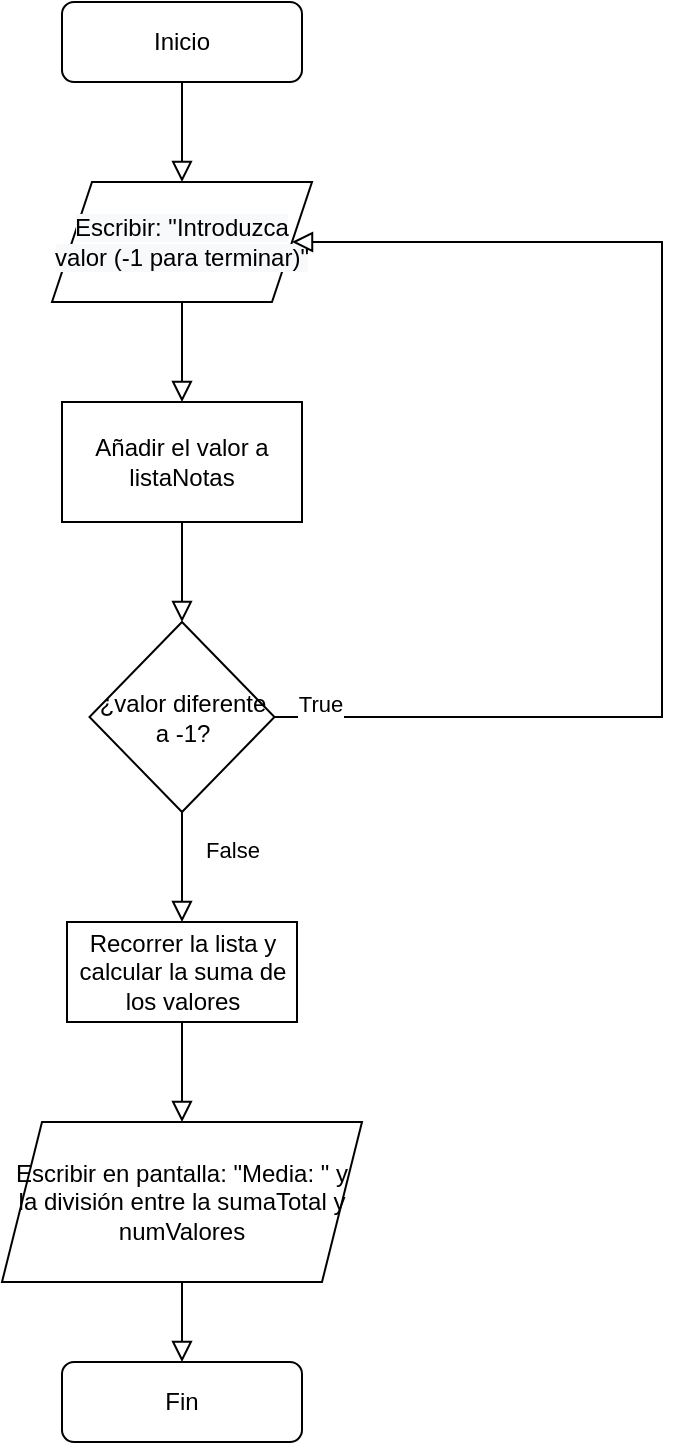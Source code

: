 <mxfile version="16.6.1" type="github">
  <diagram id="C5RBs43oDa-KdzZeNtuy" name="Page-1">
    <mxGraphModel dx="1027" dy="792" grid="1" gridSize="10" guides="1" tooltips="1" connect="1" arrows="1" fold="1" page="1" pageScale="1" pageWidth="827" pageHeight="1169" math="0" shadow="0">
      <root>
        <mxCell id="WIyWlLk6GJQsqaUBKTNV-0" />
        <mxCell id="WIyWlLk6GJQsqaUBKTNV-1" parent="WIyWlLk6GJQsqaUBKTNV-0" />
        <mxCell id="LaqEhR6ei1MSvkasvMU0-19" value="" style="rounded=0;html=1;jettySize=auto;orthogonalLoop=1;fontSize=11;endArrow=block;endFill=0;endSize=8;strokeWidth=1;shadow=0;labelBackgroundColor=none;edgeStyle=orthogonalEdgeStyle;" edge="1" parent="WIyWlLk6GJQsqaUBKTNV-1" source="LaqEhR6ei1MSvkasvMU0-20" target="LaqEhR6ei1MSvkasvMU0-25">
          <mxGeometry relative="1" as="geometry">
            <mxPoint x="230" y="180" as="targetPoint" />
          </mxGeometry>
        </mxCell>
        <mxCell id="LaqEhR6ei1MSvkasvMU0-20" value="Inicio" style="rounded=1;whiteSpace=wrap;html=1;fontSize=12;glass=0;strokeWidth=1;shadow=0;" vertex="1" parent="WIyWlLk6GJQsqaUBKTNV-1">
          <mxGeometry x="170" y="90" width="120" height="40" as="geometry" />
        </mxCell>
        <mxCell id="LaqEhR6ei1MSvkasvMU0-21" value="Fin" style="rounded=1;whiteSpace=wrap;html=1;fontSize=12;glass=0;strokeWidth=1;shadow=0;" vertex="1" parent="WIyWlLk6GJQsqaUBKTNV-1">
          <mxGeometry x="170" y="770" width="120" height="40" as="geometry" />
        </mxCell>
        <mxCell id="LaqEhR6ei1MSvkasvMU0-25" value="&#xa;&#xa;&lt;span style=&quot;color: rgb(0, 0, 0); font-family: helvetica; font-size: 12px; font-style: normal; font-weight: 400; letter-spacing: normal; text-align: center; text-indent: 0px; text-transform: none; word-spacing: 0px; background-color: rgb(248, 249, 250); display: inline; float: none;&quot;&gt;Escribir: &quot;Introduzca valor (-1 para terminar)&quot;&lt;/span&gt;&#xa;&#xa;" style="shape=parallelogram;perimeter=parallelogramPerimeter;whiteSpace=wrap;html=1;fixedSize=1;" vertex="1" parent="WIyWlLk6GJQsqaUBKTNV-1">
          <mxGeometry x="165" y="180" width="130" height="60" as="geometry" />
        </mxCell>
        <mxCell id="LaqEhR6ei1MSvkasvMU0-27" value="Añadir el valor a listaNotas" style="rounded=0;whiteSpace=wrap;html=1;" vertex="1" parent="WIyWlLk6GJQsqaUBKTNV-1">
          <mxGeometry x="170" y="290" width="120" height="60" as="geometry" />
        </mxCell>
        <mxCell id="LaqEhR6ei1MSvkasvMU0-28" value="" style="rounded=0;html=1;jettySize=auto;orthogonalLoop=1;fontSize=11;endArrow=block;endFill=0;endSize=8;strokeWidth=1;shadow=0;labelBackgroundColor=none;edgeStyle=orthogonalEdgeStyle;exitX=0.5;exitY=1;exitDx=0;exitDy=0;entryX=0.5;entryY=0;entryDx=0;entryDy=0;" edge="1" parent="WIyWlLk6GJQsqaUBKTNV-1" source="LaqEhR6ei1MSvkasvMU0-25" target="LaqEhR6ei1MSvkasvMU0-27">
          <mxGeometry relative="1" as="geometry">
            <mxPoint x="370" y="490.0" as="sourcePoint" />
            <mxPoint x="260" y="521" as="targetPoint" />
          </mxGeometry>
        </mxCell>
        <mxCell id="LaqEhR6ei1MSvkasvMU0-29" value="¿valor diferente a -1?" style="rhombus;whiteSpace=wrap;html=1;" vertex="1" parent="WIyWlLk6GJQsqaUBKTNV-1">
          <mxGeometry x="183.75" y="400" width="92.5" height="95" as="geometry" />
        </mxCell>
        <mxCell id="LaqEhR6ei1MSvkasvMU0-30" value="" style="rounded=0;html=1;jettySize=auto;orthogonalLoop=1;fontSize=11;endArrow=block;endFill=0;endSize=8;strokeWidth=1;shadow=0;labelBackgroundColor=none;edgeStyle=orthogonalEdgeStyle;exitX=0.5;exitY=1;exitDx=0;exitDy=0;entryX=0.5;entryY=0;entryDx=0;entryDy=0;" edge="1" parent="WIyWlLk6GJQsqaUBKTNV-1" source="LaqEhR6ei1MSvkasvMU0-27" target="LaqEhR6ei1MSvkasvMU0-29">
          <mxGeometry relative="1" as="geometry">
            <mxPoint x="340" y="595.0" as="sourcePoint" />
            <mxPoint x="230" y="610" as="targetPoint" />
          </mxGeometry>
        </mxCell>
        <mxCell id="LaqEhR6ei1MSvkasvMU0-31" value="" style="rounded=0;html=1;jettySize=auto;orthogonalLoop=1;fontSize=11;endArrow=block;endFill=0;endSize=8;strokeWidth=1;shadow=0;labelBackgroundColor=none;edgeStyle=orthogonalEdgeStyle;exitX=1;exitY=0.5;exitDx=0;exitDy=0;entryX=1;entryY=0.5;entryDx=0;entryDy=0;" edge="1" parent="WIyWlLk6GJQsqaUBKTNV-1" source="LaqEhR6ei1MSvkasvMU0-29" target="LaqEhR6ei1MSvkasvMU0-25">
          <mxGeometry relative="1" as="geometry">
            <mxPoint x="265" y="380.0" as="sourcePoint" />
            <mxPoint x="350" y="450" as="targetPoint" />
            <Array as="points">
              <mxPoint x="470" y="448" />
              <mxPoint x="470" y="210" />
            </Array>
          </mxGeometry>
        </mxCell>
        <mxCell id="LaqEhR6ei1MSvkasvMU0-32" value="True" style="edgeLabel;html=1;align=center;verticalAlign=middle;resizable=0;points=[];" vertex="1" connectable="0" parent="LaqEhR6ei1MSvkasvMU0-31">
          <mxGeometry x="-0.932" y="2" relative="1" as="geometry">
            <mxPoint x="1" y="-5" as="offset" />
          </mxGeometry>
        </mxCell>
        <mxCell id="LaqEhR6ei1MSvkasvMU0-33" value="Recorrer la lista y calcular la suma de los valores" style="rounded=0;whiteSpace=wrap;html=1;" vertex="1" parent="WIyWlLk6GJQsqaUBKTNV-1">
          <mxGeometry x="172.5" y="550" width="115" height="50" as="geometry" />
        </mxCell>
        <mxCell id="LaqEhR6ei1MSvkasvMU0-34" value="False" style="rounded=0;html=1;jettySize=auto;orthogonalLoop=1;fontSize=11;endArrow=block;endFill=0;endSize=8;strokeWidth=1;shadow=0;labelBackgroundColor=none;edgeStyle=orthogonalEdgeStyle;exitX=0.5;exitY=1;exitDx=0;exitDy=0;entryX=0.5;entryY=0;entryDx=0;entryDy=0;" edge="1" parent="WIyWlLk6GJQsqaUBKTNV-1" source="LaqEhR6ei1MSvkasvMU0-29" target="LaqEhR6ei1MSvkasvMU0-33">
          <mxGeometry x="-0.323" y="25" relative="1" as="geometry">
            <mxPoint x="350" y="705.0" as="sourcePoint" />
            <mxPoint x="510" y="740" as="targetPoint" />
            <mxPoint as="offset" />
          </mxGeometry>
        </mxCell>
        <mxCell id="LaqEhR6ei1MSvkasvMU0-35" value="Escribir en pantalla: &quot;Media: &quot; y la división entre la sumaTotal y numValores" style="shape=parallelogram;perimeter=parallelogramPerimeter;whiteSpace=wrap;html=1;fixedSize=1;" vertex="1" parent="WIyWlLk6GJQsqaUBKTNV-1">
          <mxGeometry x="140" y="650" width="180" height="80" as="geometry" />
        </mxCell>
        <mxCell id="LaqEhR6ei1MSvkasvMU0-36" value="" style="rounded=0;html=1;jettySize=auto;orthogonalLoop=1;fontSize=11;endArrow=block;endFill=0;endSize=8;strokeWidth=1;shadow=0;labelBackgroundColor=none;edgeStyle=orthogonalEdgeStyle;entryX=0.5;entryY=0;entryDx=0;entryDy=0;exitX=0.5;exitY=1;exitDx=0;exitDy=0;" edge="1" parent="WIyWlLk6GJQsqaUBKTNV-1" source="LaqEhR6ei1MSvkasvMU0-33" target="LaqEhR6ei1MSvkasvMU0-35">
          <mxGeometry relative="1" as="geometry">
            <mxPoint x="360" y="810.0" as="sourcePoint" />
            <mxPoint x="360.07" y="881.32" as="targetPoint" />
          </mxGeometry>
        </mxCell>
        <mxCell id="LaqEhR6ei1MSvkasvMU0-37" value="" style="rounded=0;html=1;jettySize=auto;orthogonalLoop=1;fontSize=11;endArrow=block;endFill=0;endSize=8;strokeWidth=1;shadow=0;labelBackgroundColor=none;edgeStyle=orthogonalEdgeStyle;entryX=0.5;entryY=0;entryDx=0;entryDy=0;exitX=0.5;exitY=1;exitDx=0;exitDy=0;" edge="1" parent="WIyWlLk6GJQsqaUBKTNV-1" source="LaqEhR6ei1MSvkasvMU0-35" target="LaqEhR6ei1MSvkasvMU0-21">
          <mxGeometry relative="1" as="geometry">
            <mxPoint x="360" y="960.0" as="sourcePoint" />
            <mxPoint x="360.07" y="1031.32" as="targetPoint" />
          </mxGeometry>
        </mxCell>
      </root>
    </mxGraphModel>
  </diagram>
</mxfile>
